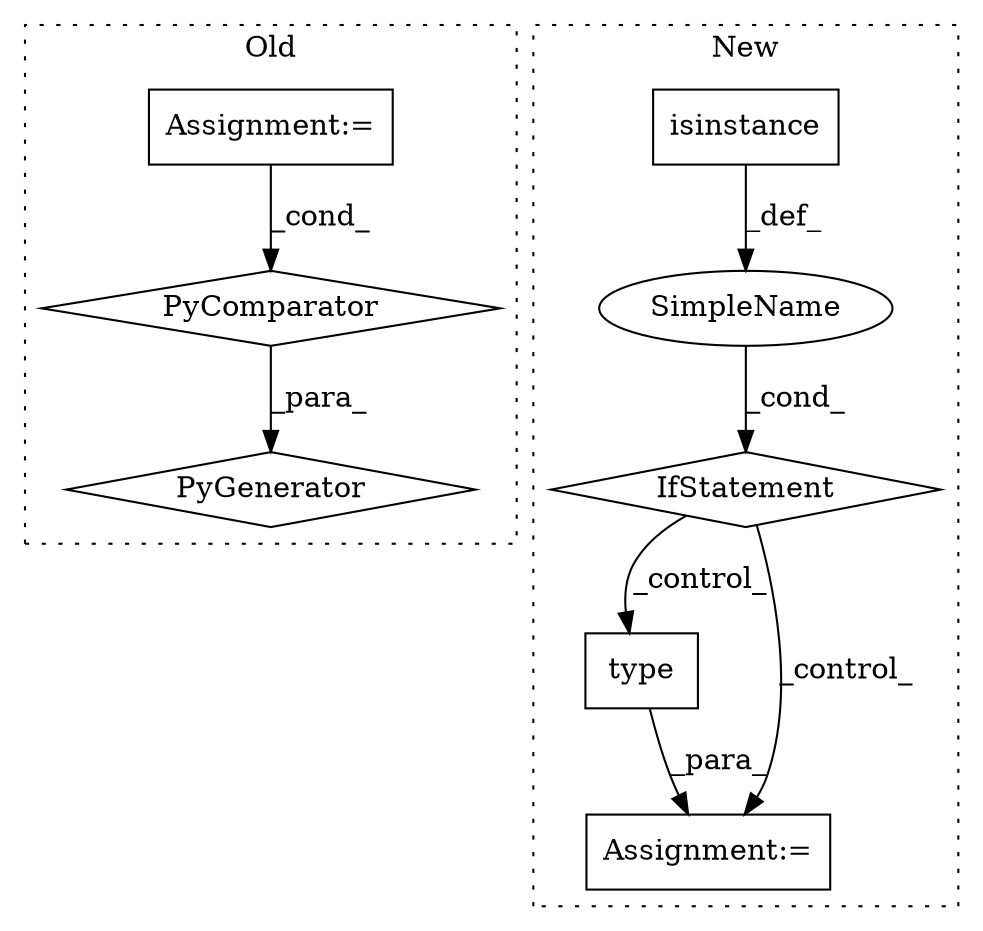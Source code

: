 digraph G {
subgraph cluster0 {
1 [label="PyGenerator" a="107" s="840" l="108" shape="diamond"];
3 [label="Assignment:=" a="7" s="923" l="19" shape="box"];
4 [label="PyComparator" a="113" s="923" l="19" shape="diamond"];
label = "Old";
style="dotted";
}
subgraph cluster1 {
2 [label="type" a="32" s="945,1028" l="12,1" shape="box"];
5 [label="IfStatement" a="25" s="850,933" l="4,2" shape="diamond"];
6 [label="SimpleName" a="42" s="" l="" shape="ellipse"];
7 [label="isinstance" a="32" s="854,931" l="11,2" shape="box"];
8 [label="Assignment:=" a="7" s="944" l="1" shape="box"];
label = "New";
style="dotted";
}
2 -> 8 [label="_para_"];
3 -> 4 [label="_cond_"];
4 -> 1 [label="_para_"];
5 -> 8 [label="_control_"];
5 -> 2 [label="_control_"];
6 -> 5 [label="_cond_"];
7 -> 6 [label="_def_"];
}